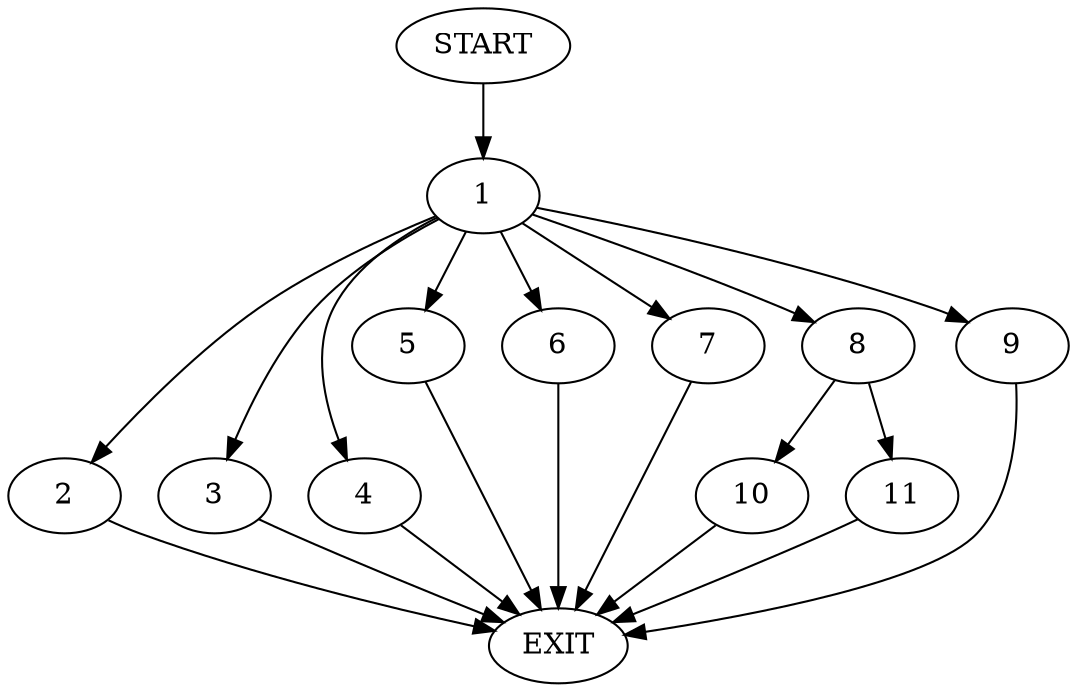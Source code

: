 digraph {
0 [label="START"]
12 [label="EXIT"]
0 -> 1
1 -> 2
1 -> 3
1 -> 4
1 -> 5
1 -> 6
1 -> 7
1 -> 8
1 -> 9
6 -> 12
7 -> 12
4 -> 12
5 -> 12
8 -> 10
8 -> 11
2 -> 12
3 -> 12
9 -> 12
11 -> 12
10 -> 12
}
